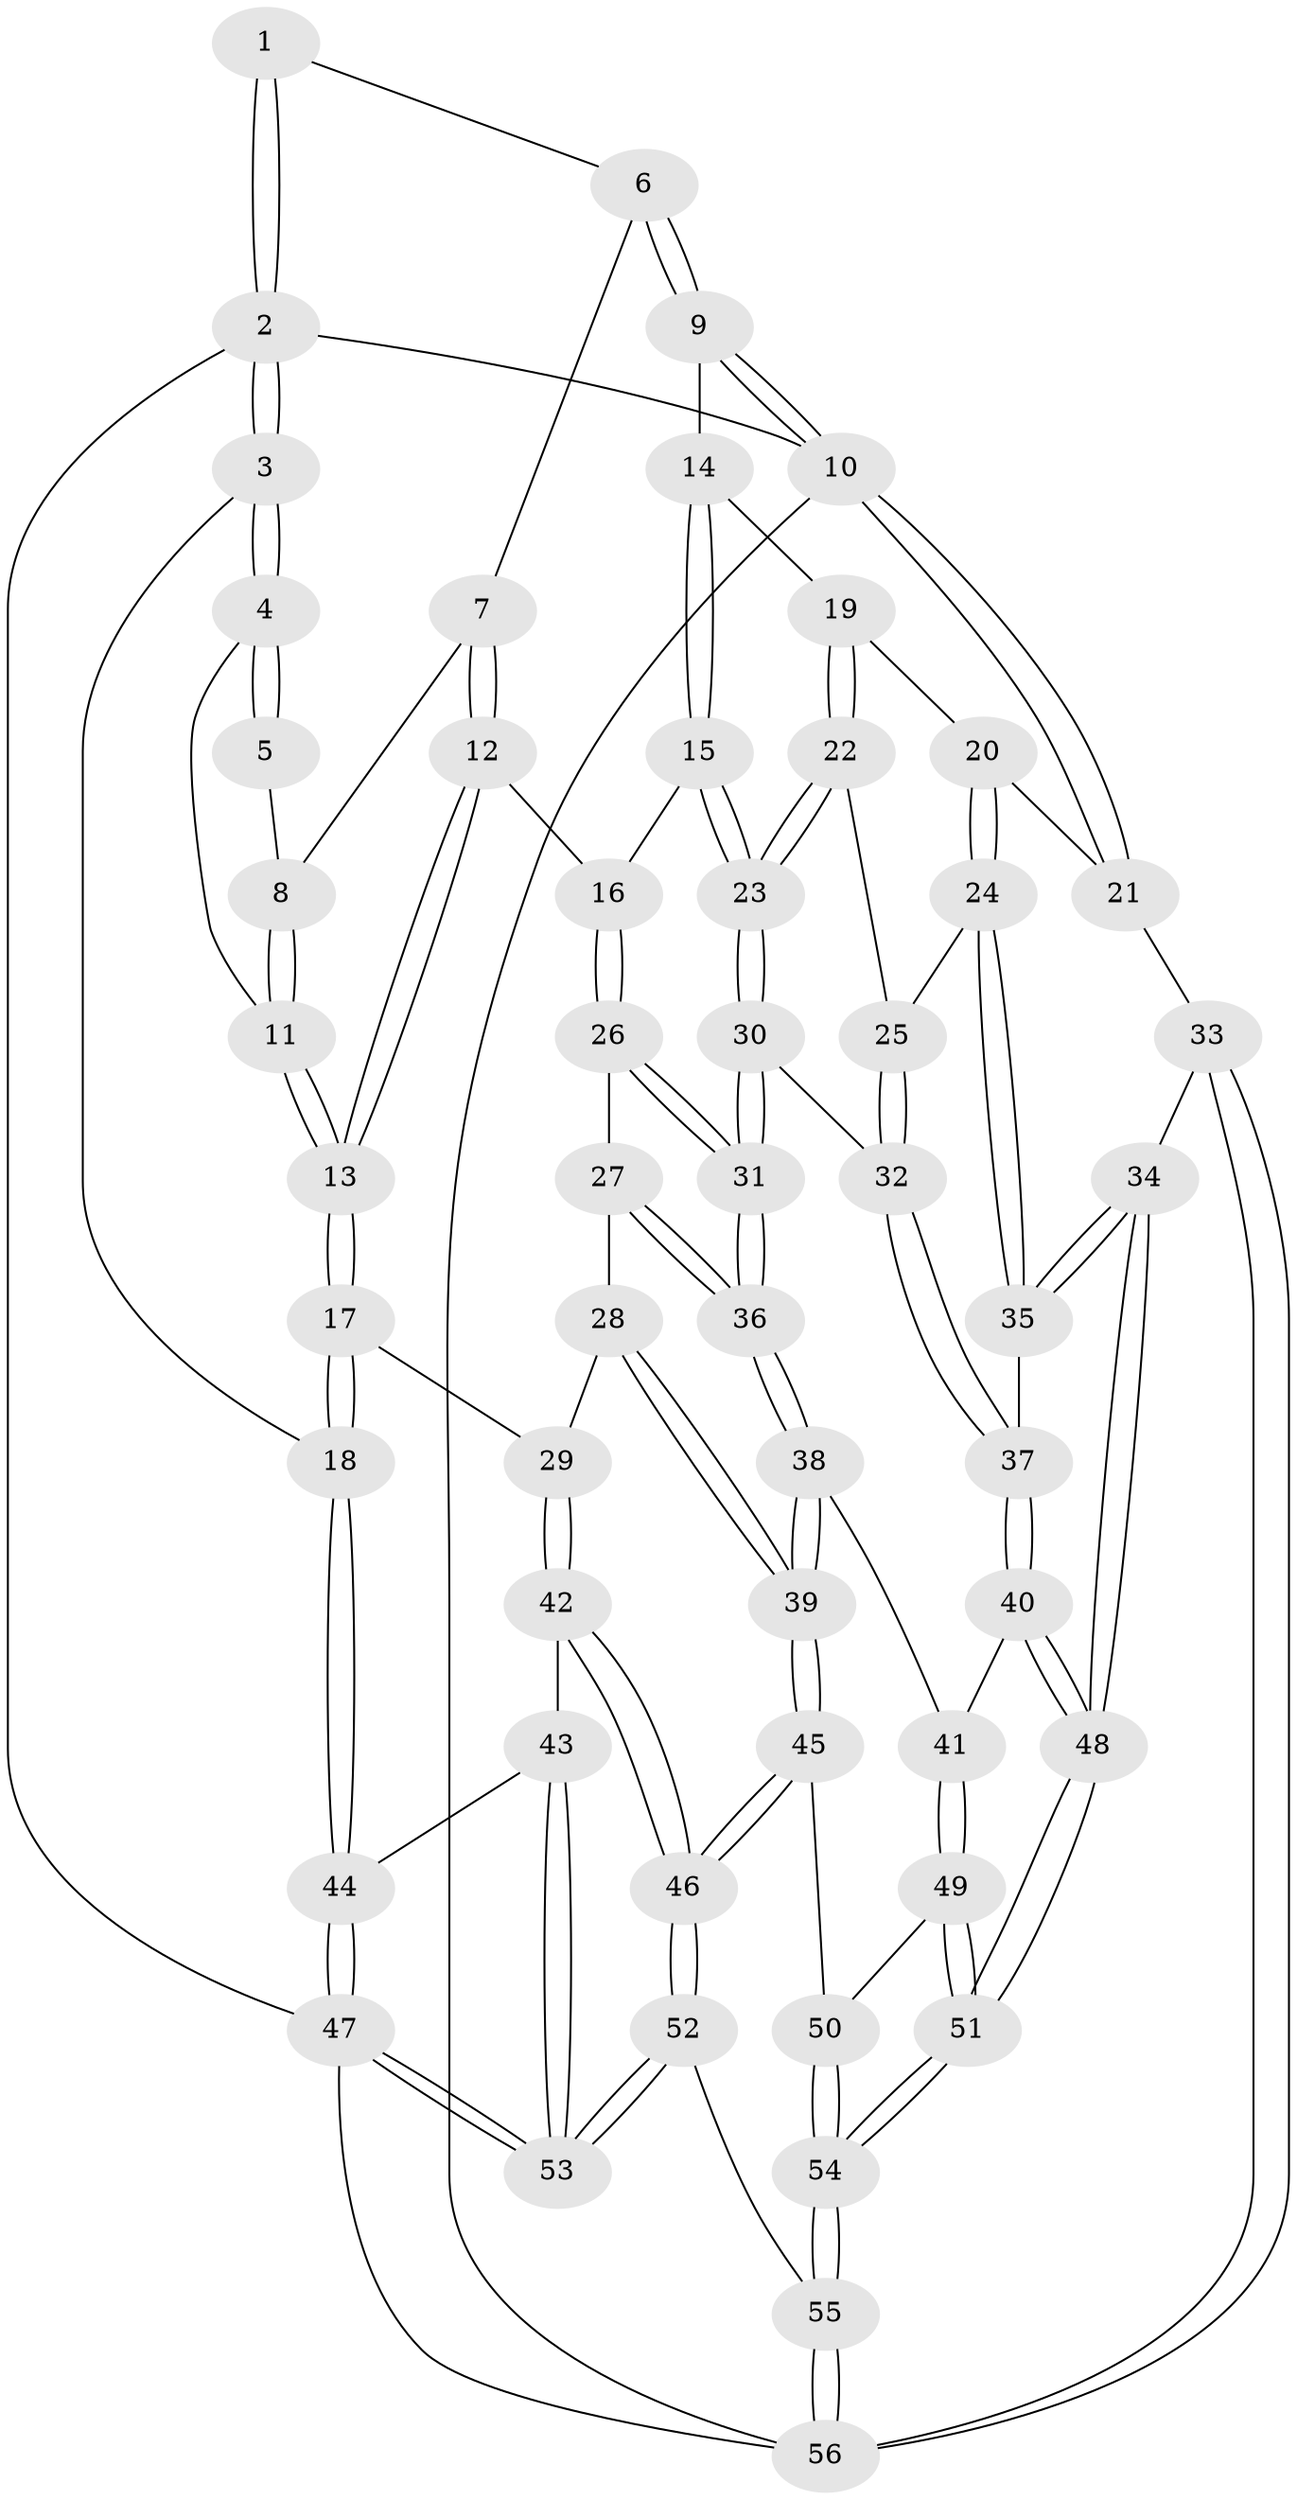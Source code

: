 // coarse degree distribution, {4: 0.6774193548387096, 6: 0.06451612903225806, 3: 0.0967741935483871, 5: 0.16129032258064516}
// Generated by graph-tools (version 1.1) at 2025/52/02/27/25 19:52:43]
// undirected, 56 vertices, 137 edges
graph export_dot {
graph [start="1"]
  node [color=gray90,style=filled];
  1 [pos="+0.2006066834001411+0"];
  2 [pos="+0+0"];
  3 [pos="+0+0.21928829689218565"];
  4 [pos="+0.0644263351972999+0.2625674991318334"];
  5 [pos="+0.1523648071211145+0.11208317292049137"];
  6 [pos="+0.5401079362602853+0"];
  7 [pos="+0.3372374432349372+0.2187722739692954"];
  8 [pos="+0.3195658119127924+0.2179003026266889"];
  9 [pos="+0.6197356094124769+0"];
  10 [pos="+1+0"];
  11 [pos="+0.09828283091068303+0.2954273341590368"];
  12 [pos="+0.34611294737511666+0.43243717669110704"];
  13 [pos="+0.19045017636202952+0.4730654071110352"];
  14 [pos="+0.6658641056611732+0.21030932007713443"];
  15 [pos="+0.35570530476163414+0.4344938713097742"];
  16 [pos="+0.35160981207092107+0.43406636038934393"];
  17 [pos="+0.17259525807118584+0.50586670089553"];
  18 [pos="+0+0.5238721556011193"];
  19 [pos="+0.6993018594762491+0.26706395429798163"];
  20 [pos="+0.9034388385482908+0.36499512305094506"];
  21 [pos="+1+0.34590459417502034"];
  22 [pos="+0.6382365296353114+0.467069192247193"];
  23 [pos="+0.4950727805899638+0.5306874441125656"];
  24 [pos="+0.8293196928608348+0.5921703609699914"];
  25 [pos="+0.6447672481313905+0.4779197583238127"];
  26 [pos="+0.3619669296208764+0.5700174605351547"];
  27 [pos="+0.36137482095994533+0.6457813778731407"];
  28 [pos="+0.3044084627445074+0.6632015361009557"];
  29 [pos="+0.17447963879982617+0.613107695925578"];
  30 [pos="+0.4968289673627593+0.6379390916405877"];
  31 [pos="+0.4753444334983168+0.6719454430064211"];
  32 [pos="+0.6599091276177831+0.6620108590552986"];
  33 [pos="+1+0.760699007646887"];
  34 [pos="+0.9700212806936889+0.7561407093416944"];
  35 [pos="+0.8412902893444083+0.6691021015526019"];
  36 [pos="+0.47403562630924995+0.6741633760290654"];
  37 [pos="+0.7010880089095096+0.7030821924571296"];
  38 [pos="+0.47040082242285847+0.7396901878798556"];
  39 [pos="+0.374574700232372+0.8509393322992478"];
  40 [pos="+0.6717496457675527+0.7599269218960638"];
  41 [pos="+0.5653255879273092+0.7806261882328962"];
  42 [pos="+0.12846230905383654+0.7114093134554282"];
  43 [pos="+0.030752434531299177+0.7437248240004245"];
  44 [pos="+0+0.7407691543229051"];
  45 [pos="+0.3716191395197493+0.85755854996203"];
  46 [pos="+0.2813734107155868+0.9187322765164246"];
  47 [pos="+0+1"];
  48 [pos="+0.7230096123643429+1"];
  49 [pos="+0.5647859163741514+0.9103498583337979"];
  50 [pos="+0.3828894719277908+0.8627547019736119"];
  51 [pos="+0.7099610908753137+1"];
  52 [pos="+0.17632854263686681+1"];
  53 [pos="+0.13071336380305654+1"];
  54 [pos="+0.7054322649569674+1"];
  55 [pos="+0.7057943043829631+1"];
  56 [pos="+1+1"];
  1 -- 2;
  1 -- 2;
  1 -- 6;
  2 -- 3;
  2 -- 3;
  2 -- 10;
  2 -- 47;
  3 -- 4;
  3 -- 4;
  3 -- 18;
  4 -- 5;
  4 -- 5;
  4 -- 11;
  5 -- 8;
  6 -- 7;
  6 -- 9;
  6 -- 9;
  7 -- 8;
  7 -- 12;
  7 -- 12;
  8 -- 11;
  8 -- 11;
  9 -- 10;
  9 -- 10;
  9 -- 14;
  10 -- 21;
  10 -- 21;
  10 -- 56;
  11 -- 13;
  11 -- 13;
  12 -- 13;
  12 -- 13;
  12 -- 16;
  13 -- 17;
  13 -- 17;
  14 -- 15;
  14 -- 15;
  14 -- 19;
  15 -- 16;
  15 -- 23;
  15 -- 23;
  16 -- 26;
  16 -- 26;
  17 -- 18;
  17 -- 18;
  17 -- 29;
  18 -- 44;
  18 -- 44;
  19 -- 20;
  19 -- 22;
  19 -- 22;
  20 -- 21;
  20 -- 24;
  20 -- 24;
  21 -- 33;
  22 -- 23;
  22 -- 23;
  22 -- 25;
  23 -- 30;
  23 -- 30;
  24 -- 25;
  24 -- 35;
  24 -- 35;
  25 -- 32;
  25 -- 32;
  26 -- 27;
  26 -- 31;
  26 -- 31;
  27 -- 28;
  27 -- 36;
  27 -- 36;
  28 -- 29;
  28 -- 39;
  28 -- 39;
  29 -- 42;
  29 -- 42;
  30 -- 31;
  30 -- 31;
  30 -- 32;
  31 -- 36;
  31 -- 36;
  32 -- 37;
  32 -- 37;
  33 -- 34;
  33 -- 56;
  33 -- 56;
  34 -- 35;
  34 -- 35;
  34 -- 48;
  34 -- 48;
  35 -- 37;
  36 -- 38;
  36 -- 38;
  37 -- 40;
  37 -- 40;
  38 -- 39;
  38 -- 39;
  38 -- 41;
  39 -- 45;
  39 -- 45;
  40 -- 41;
  40 -- 48;
  40 -- 48;
  41 -- 49;
  41 -- 49;
  42 -- 43;
  42 -- 46;
  42 -- 46;
  43 -- 44;
  43 -- 53;
  43 -- 53;
  44 -- 47;
  44 -- 47;
  45 -- 46;
  45 -- 46;
  45 -- 50;
  46 -- 52;
  46 -- 52;
  47 -- 53;
  47 -- 53;
  47 -- 56;
  48 -- 51;
  48 -- 51;
  49 -- 50;
  49 -- 51;
  49 -- 51;
  50 -- 54;
  50 -- 54;
  51 -- 54;
  51 -- 54;
  52 -- 53;
  52 -- 53;
  52 -- 55;
  54 -- 55;
  54 -- 55;
  55 -- 56;
  55 -- 56;
}
